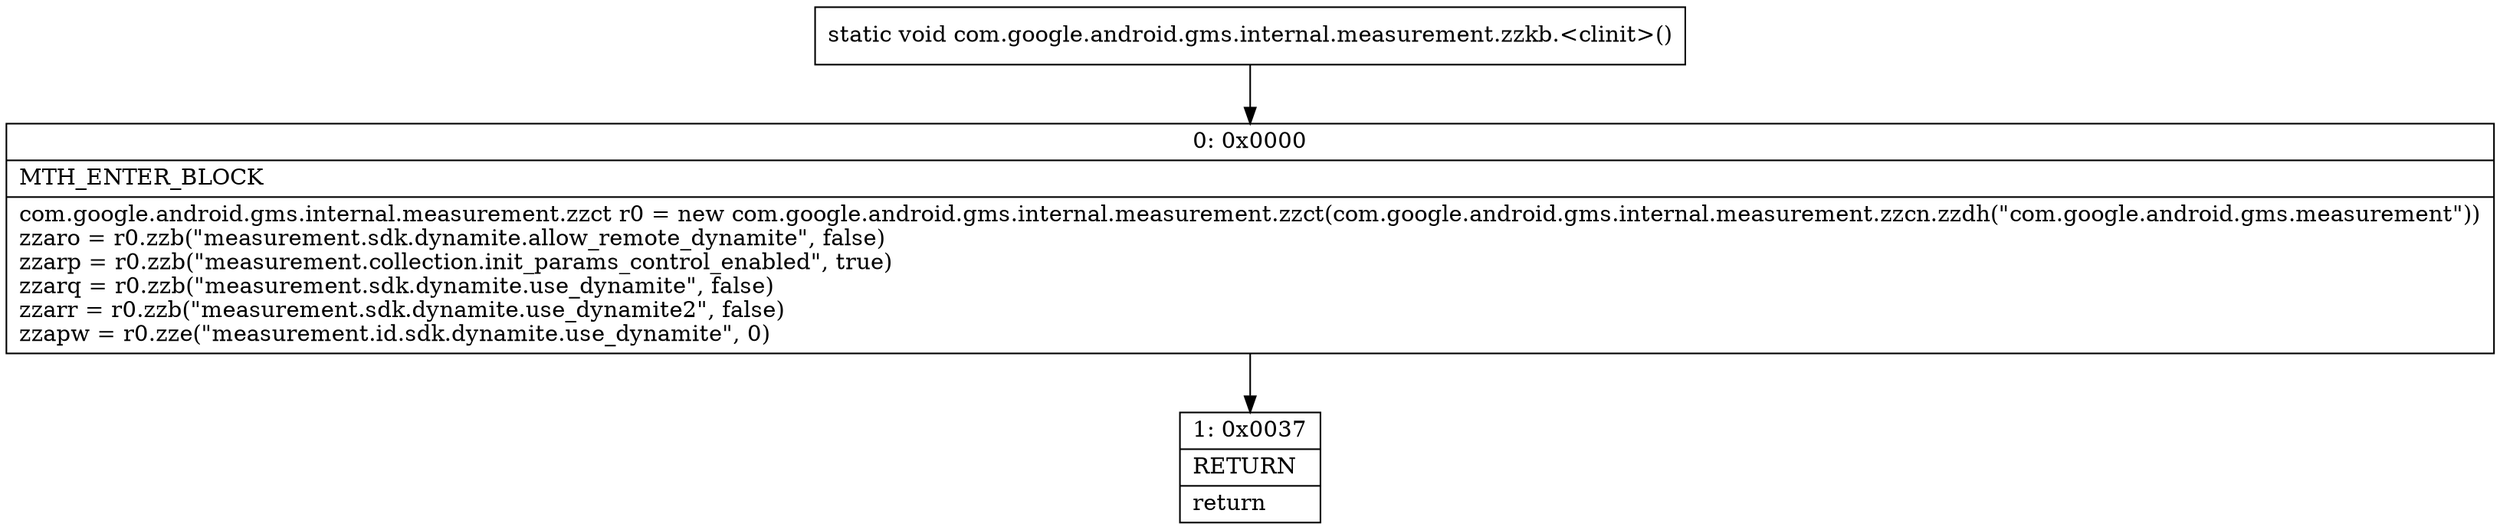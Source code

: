 digraph "CFG forcom.google.android.gms.internal.measurement.zzkb.\<clinit\>()V" {
Node_0 [shape=record,label="{0\:\ 0x0000|MTH_ENTER_BLOCK\l|com.google.android.gms.internal.measurement.zzct r0 = new com.google.android.gms.internal.measurement.zzct(com.google.android.gms.internal.measurement.zzcn.zzdh(\"com.google.android.gms.measurement\"))\lzzaro = r0.zzb(\"measurement.sdk.dynamite.allow_remote_dynamite\", false)\lzzarp = r0.zzb(\"measurement.collection.init_params_control_enabled\", true)\lzzarq = r0.zzb(\"measurement.sdk.dynamite.use_dynamite\", false)\lzzarr = r0.zzb(\"measurement.sdk.dynamite.use_dynamite2\", false)\lzzapw = r0.zze(\"measurement.id.sdk.dynamite.use_dynamite\", 0)\l}"];
Node_1 [shape=record,label="{1\:\ 0x0037|RETURN\l|return\l}"];
MethodNode[shape=record,label="{static void com.google.android.gms.internal.measurement.zzkb.\<clinit\>() }"];
MethodNode -> Node_0;
Node_0 -> Node_1;
}

